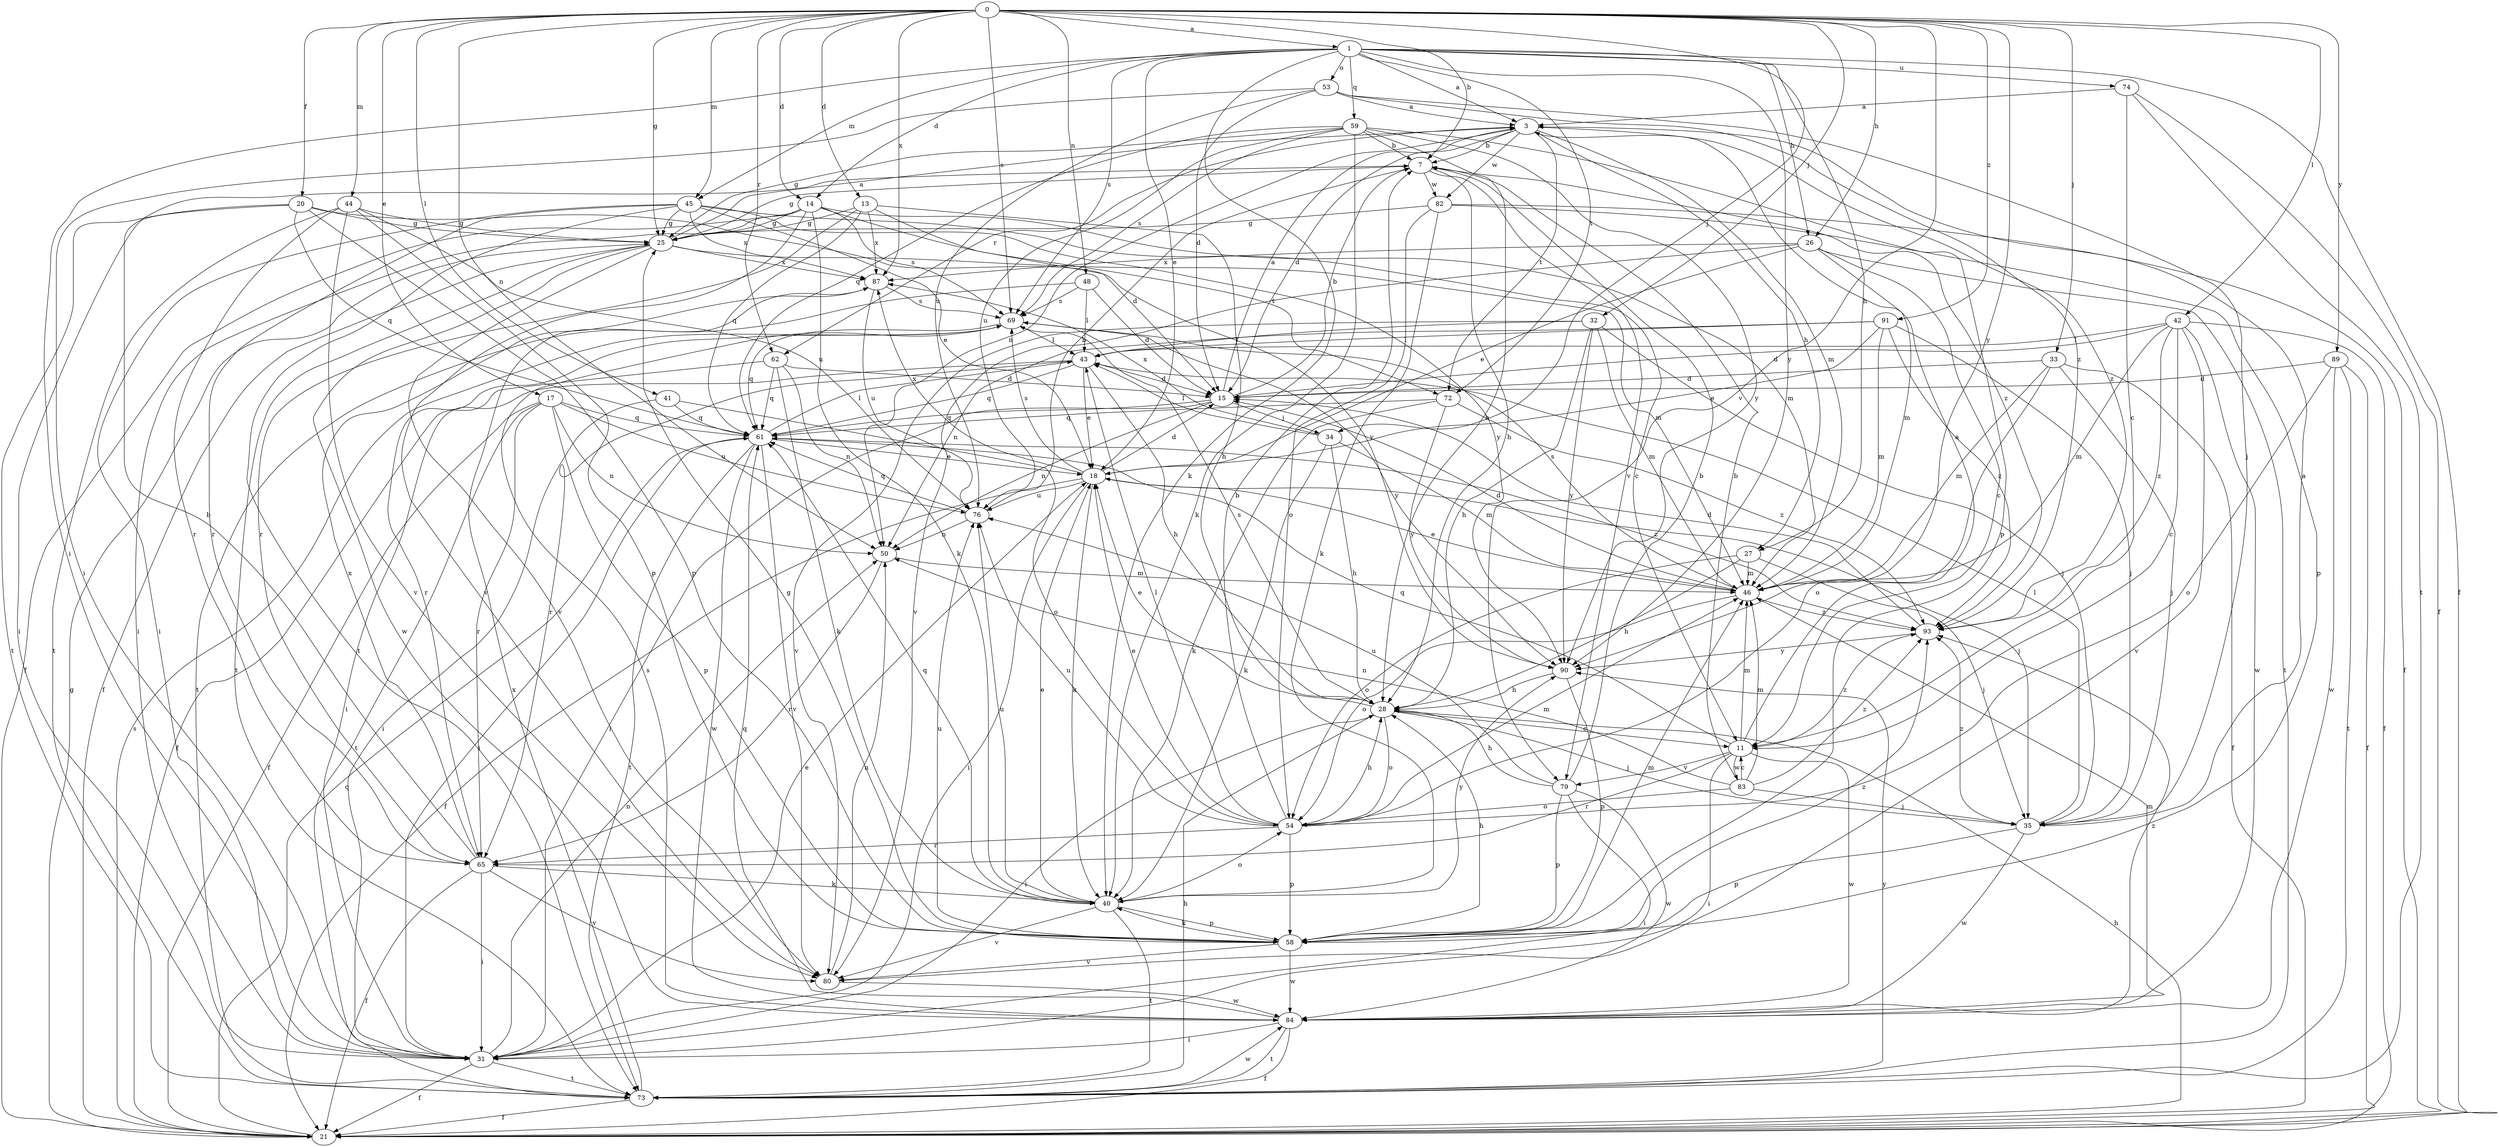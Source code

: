 strict digraph  {
0;
1;
3;
7;
11;
13;
14;
15;
17;
18;
20;
21;
25;
26;
27;
28;
31;
32;
33;
34;
35;
40;
41;
42;
43;
44;
45;
46;
48;
50;
53;
54;
58;
59;
61;
62;
65;
69;
72;
73;
74;
76;
79;
80;
82;
83;
84;
87;
89;
90;
91;
93;
0 -> 1  [label=a];
0 -> 7  [label=b];
0 -> 13  [label=d];
0 -> 14  [label=d];
0 -> 17  [label=e];
0 -> 20  [label=f];
0 -> 25  [label=g];
0 -> 26  [label=h];
0 -> 32  [label=j];
0 -> 33  [label=j];
0 -> 34  [label=j];
0 -> 41  [label=l];
0 -> 42  [label=l];
0 -> 44  [label=m];
0 -> 45  [label=m];
0 -> 48  [label=n];
0 -> 50  [label=n];
0 -> 62  [label=r];
0 -> 69  [label=s];
0 -> 79  [label=v];
0 -> 87  [label=x];
0 -> 89  [label=y];
0 -> 90  [label=y];
0 -> 91  [label=z];
1 -> 3  [label=a];
1 -> 14  [label=d];
1 -> 18  [label=e];
1 -> 21  [label=f];
1 -> 26  [label=h];
1 -> 27  [label=h];
1 -> 31  [label=i];
1 -> 40  [label=k];
1 -> 45  [label=m];
1 -> 53  [label=o];
1 -> 59  [label=q];
1 -> 69  [label=s];
1 -> 72  [label=t];
1 -> 74  [label=u];
1 -> 90  [label=y];
3 -> 7  [label=b];
3 -> 15  [label=d];
3 -> 27  [label=h];
3 -> 46  [label=m];
3 -> 50  [label=n];
3 -> 62  [label=r];
3 -> 72  [label=t];
3 -> 82  [label=w];
3 -> 93  [label=z];
7 -> 25  [label=g];
7 -> 28  [label=h];
7 -> 79  [label=v];
7 -> 82  [label=w];
7 -> 93  [label=z];
11 -> 3  [label=a];
11 -> 31  [label=i];
11 -> 46  [label=m];
11 -> 61  [label=q];
11 -> 65  [label=r];
11 -> 79  [label=v];
11 -> 83  [label=w];
11 -> 84  [label=w];
11 -> 93  [label=z];
13 -> 15  [label=d];
13 -> 25  [label=g];
13 -> 28  [label=h];
13 -> 61  [label=q];
13 -> 65  [label=r];
13 -> 87  [label=x];
14 -> 21  [label=f];
14 -> 25  [label=g];
14 -> 31  [label=i];
14 -> 40  [label=k];
14 -> 46  [label=m];
14 -> 69  [label=s];
14 -> 72  [label=t];
14 -> 80  [label=v];
15 -> 3  [label=a];
15 -> 7  [label=b];
15 -> 31  [label=i];
15 -> 34  [label=j];
15 -> 50  [label=n];
15 -> 61  [label=q];
17 -> 21  [label=f];
17 -> 50  [label=n];
17 -> 58  [label=p];
17 -> 61  [label=q];
17 -> 65  [label=r];
17 -> 73  [label=t];
17 -> 76  [label=u];
18 -> 15  [label=d];
18 -> 21  [label=f];
18 -> 31  [label=i];
18 -> 35  [label=j];
18 -> 40  [label=k];
18 -> 69  [label=s];
18 -> 76  [label=u];
18 -> 87  [label=x];
20 -> 25  [label=g];
20 -> 31  [label=i];
20 -> 58  [label=p];
20 -> 61  [label=q];
20 -> 73  [label=t];
20 -> 90  [label=y];
21 -> 25  [label=g];
21 -> 28  [label=h];
21 -> 61  [label=q];
21 -> 69  [label=s];
25 -> 3  [label=a];
25 -> 21  [label=f];
25 -> 46  [label=m];
25 -> 73  [label=t];
25 -> 80  [label=v];
25 -> 84  [label=w];
25 -> 87  [label=x];
26 -> 11  [label=c];
26 -> 18  [label=e];
26 -> 46  [label=m];
26 -> 73  [label=t];
26 -> 80  [label=v];
26 -> 87  [label=x];
27 -> 28  [label=h];
27 -> 35  [label=j];
27 -> 46  [label=m];
27 -> 54  [label=o];
28 -> 11  [label=c];
28 -> 18  [label=e];
28 -> 31  [label=i];
28 -> 35  [label=j];
28 -> 54  [label=o];
28 -> 69  [label=s];
31 -> 18  [label=e];
31 -> 21  [label=f];
31 -> 50  [label=n];
31 -> 73  [label=t];
32 -> 28  [label=h];
32 -> 35  [label=j];
32 -> 43  [label=l];
32 -> 46  [label=m];
32 -> 80  [label=v];
32 -> 90  [label=y];
33 -> 15  [label=d];
33 -> 21  [label=f];
33 -> 35  [label=j];
33 -> 46  [label=m];
33 -> 54  [label=o];
34 -> 28  [label=h];
34 -> 40  [label=k];
34 -> 43  [label=l];
34 -> 46  [label=m];
34 -> 87  [label=x];
35 -> 3  [label=a];
35 -> 43  [label=l];
35 -> 58  [label=p];
35 -> 84  [label=w];
35 -> 93  [label=z];
40 -> 18  [label=e];
40 -> 54  [label=o];
40 -> 58  [label=p];
40 -> 61  [label=q];
40 -> 73  [label=t];
40 -> 76  [label=u];
40 -> 80  [label=v];
40 -> 90  [label=y];
41 -> 31  [label=i];
41 -> 54  [label=o];
41 -> 61  [label=q];
42 -> 11  [label=c];
42 -> 15  [label=d];
42 -> 21  [label=f];
42 -> 43  [label=l];
42 -> 46  [label=m];
42 -> 80  [label=v];
42 -> 84  [label=w];
42 -> 93  [label=z];
43 -> 15  [label=d];
43 -> 18  [label=e];
43 -> 28  [label=h];
43 -> 31  [label=i];
43 -> 61  [label=q];
43 -> 65  [label=r];
44 -> 25  [label=g];
44 -> 58  [label=p];
44 -> 65  [label=r];
44 -> 73  [label=t];
44 -> 76  [label=u];
44 -> 80  [label=v];
45 -> 11  [label=c];
45 -> 18  [label=e];
45 -> 25  [label=g];
45 -> 31  [label=i];
45 -> 65  [label=r];
45 -> 73  [label=t];
45 -> 87  [label=x];
45 -> 90  [label=y];
46 -> 15  [label=d];
46 -> 18  [label=e];
46 -> 54  [label=o];
46 -> 69  [label=s];
46 -> 93  [label=z];
48 -> 15  [label=d];
48 -> 43  [label=l];
48 -> 69  [label=s];
48 -> 73  [label=t];
50 -> 46  [label=m];
50 -> 65  [label=r];
53 -> 3  [label=a];
53 -> 15  [label=d];
53 -> 31  [label=i];
53 -> 35  [label=j];
53 -> 76  [label=u];
53 -> 93  [label=z];
54 -> 7  [label=b];
54 -> 18  [label=e];
54 -> 28  [label=h];
54 -> 43  [label=l];
54 -> 46  [label=m];
54 -> 58  [label=p];
54 -> 65  [label=r];
54 -> 76  [label=u];
58 -> 25  [label=g];
58 -> 28  [label=h];
58 -> 40  [label=k];
58 -> 46  [label=m];
58 -> 76  [label=u];
58 -> 80  [label=v];
58 -> 84  [label=w];
58 -> 93  [label=z];
59 -> 7  [label=b];
59 -> 25  [label=g];
59 -> 28  [label=h];
59 -> 40  [label=k];
59 -> 58  [label=p];
59 -> 61  [label=q];
59 -> 69  [label=s];
59 -> 76  [label=u];
59 -> 90  [label=y];
61 -> 18  [label=e];
61 -> 31  [label=i];
61 -> 43  [label=l];
61 -> 73  [label=t];
61 -> 80  [label=v];
61 -> 84  [label=w];
61 -> 93  [label=z];
62 -> 15  [label=d];
62 -> 21  [label=f];
62 -> 40  [label=k];
62 -> 50  [label=n];
62 -> 61  [label=q];
65 -> 7  [label=b];
65 -> 21  [label=f];
65 -> 31  [label=i];
65 -> 40  [label=k];
65 -> 80  [label=v];
65 -> 87  [label=x];
69 -> 43  [label=l];
69 -> 61  [label=q];
69 -> 65  [label=r];
69 -> 90  [label=y];
72 -> 40  [label=k];
72 -> 61  [label=q];
72 -> 90  [label=y];
72 -> 93  [label=z];
73 -> 21  [label=f];
73 -> 28  [label=h];
73 -> 84  [label=w];
73 -> 87  [label=x];
73 -> 90  [label=y];
74 -> 3  [label=a];
74 -> 11  [label=c];
74 -> 21  [label=f];
74 -> 73  [label=t];
76 -> 7  [label=b];
76 -> 50  [label=n];
76 -> 61  [label=q];
79 -> 7  [label=b];
79 -> 28  [label=h];
79 -> 31  [label=i];
79 -> 58  [label=p];
79 -> 76  [label=u];
79 -> 84  [label=w];
80 -> 50  [label=n];
80 -> 84  [label=w];
82 -> 21  [label=f];
82 -> 25  [label=g];
82 -> 40  [label=k];
82 -> 54  [label=o];
82 -> 58  [label=p];
83 -> 7  [label=b];
83 -> 11  [label=c];
83 -> 35  [label=j];
83 -> 46  [label=m];
83 -> 50  [label=n];
83 -> 54  [label=o];
83 -> 93  [label=z];
84 -> 21  [label=f];
84 -> 31  [label=i];
84 -> 46  [label=m];
84 -> 61  [label=q];
84 -> 69  [label=s];
84 -> 73  [label=t];
84 -> 93  [label=z];
87 -> 69  [label=s];
87 -> 76  [label=u];
89 -> 15  [label=d];
89 -> 21  [label=f];
89 -> 54  [label=o];
89 -> 73  [label=t];
89 -> 84  [label=w];
90 -> 28  [label=h];
90 -> 58  [label=p];
91 -> 18  [label=e];
91 -> 35  [label=j];
91 -> 43  [label=l];
91 -> 46  [label=m];
91 -> 50  [label=n];
91 -> 93  [label=z];
93 -> 15  [label=d];
93 -> 90  [label=y];
}
